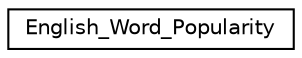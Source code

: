 digraph "Graphical Class Hierarchy"
{
 // LATEX_PDF_SIZE
  edge [fontname="Helvetica",fontsize="10",labelfontname="Helvetica",labelfontsize="10"];
  node [fontname="Helvetica",fontsize="10",shape=record];
  rankdir="LR";
  Node0 [label="English_Word_Popularity",height=0.2,width=0.4,color="black", fillcolor="white", style="filled",URL="$class_english___word___popularity.html",tooltip="Declaration of methos used for language-based word rating."];
}
